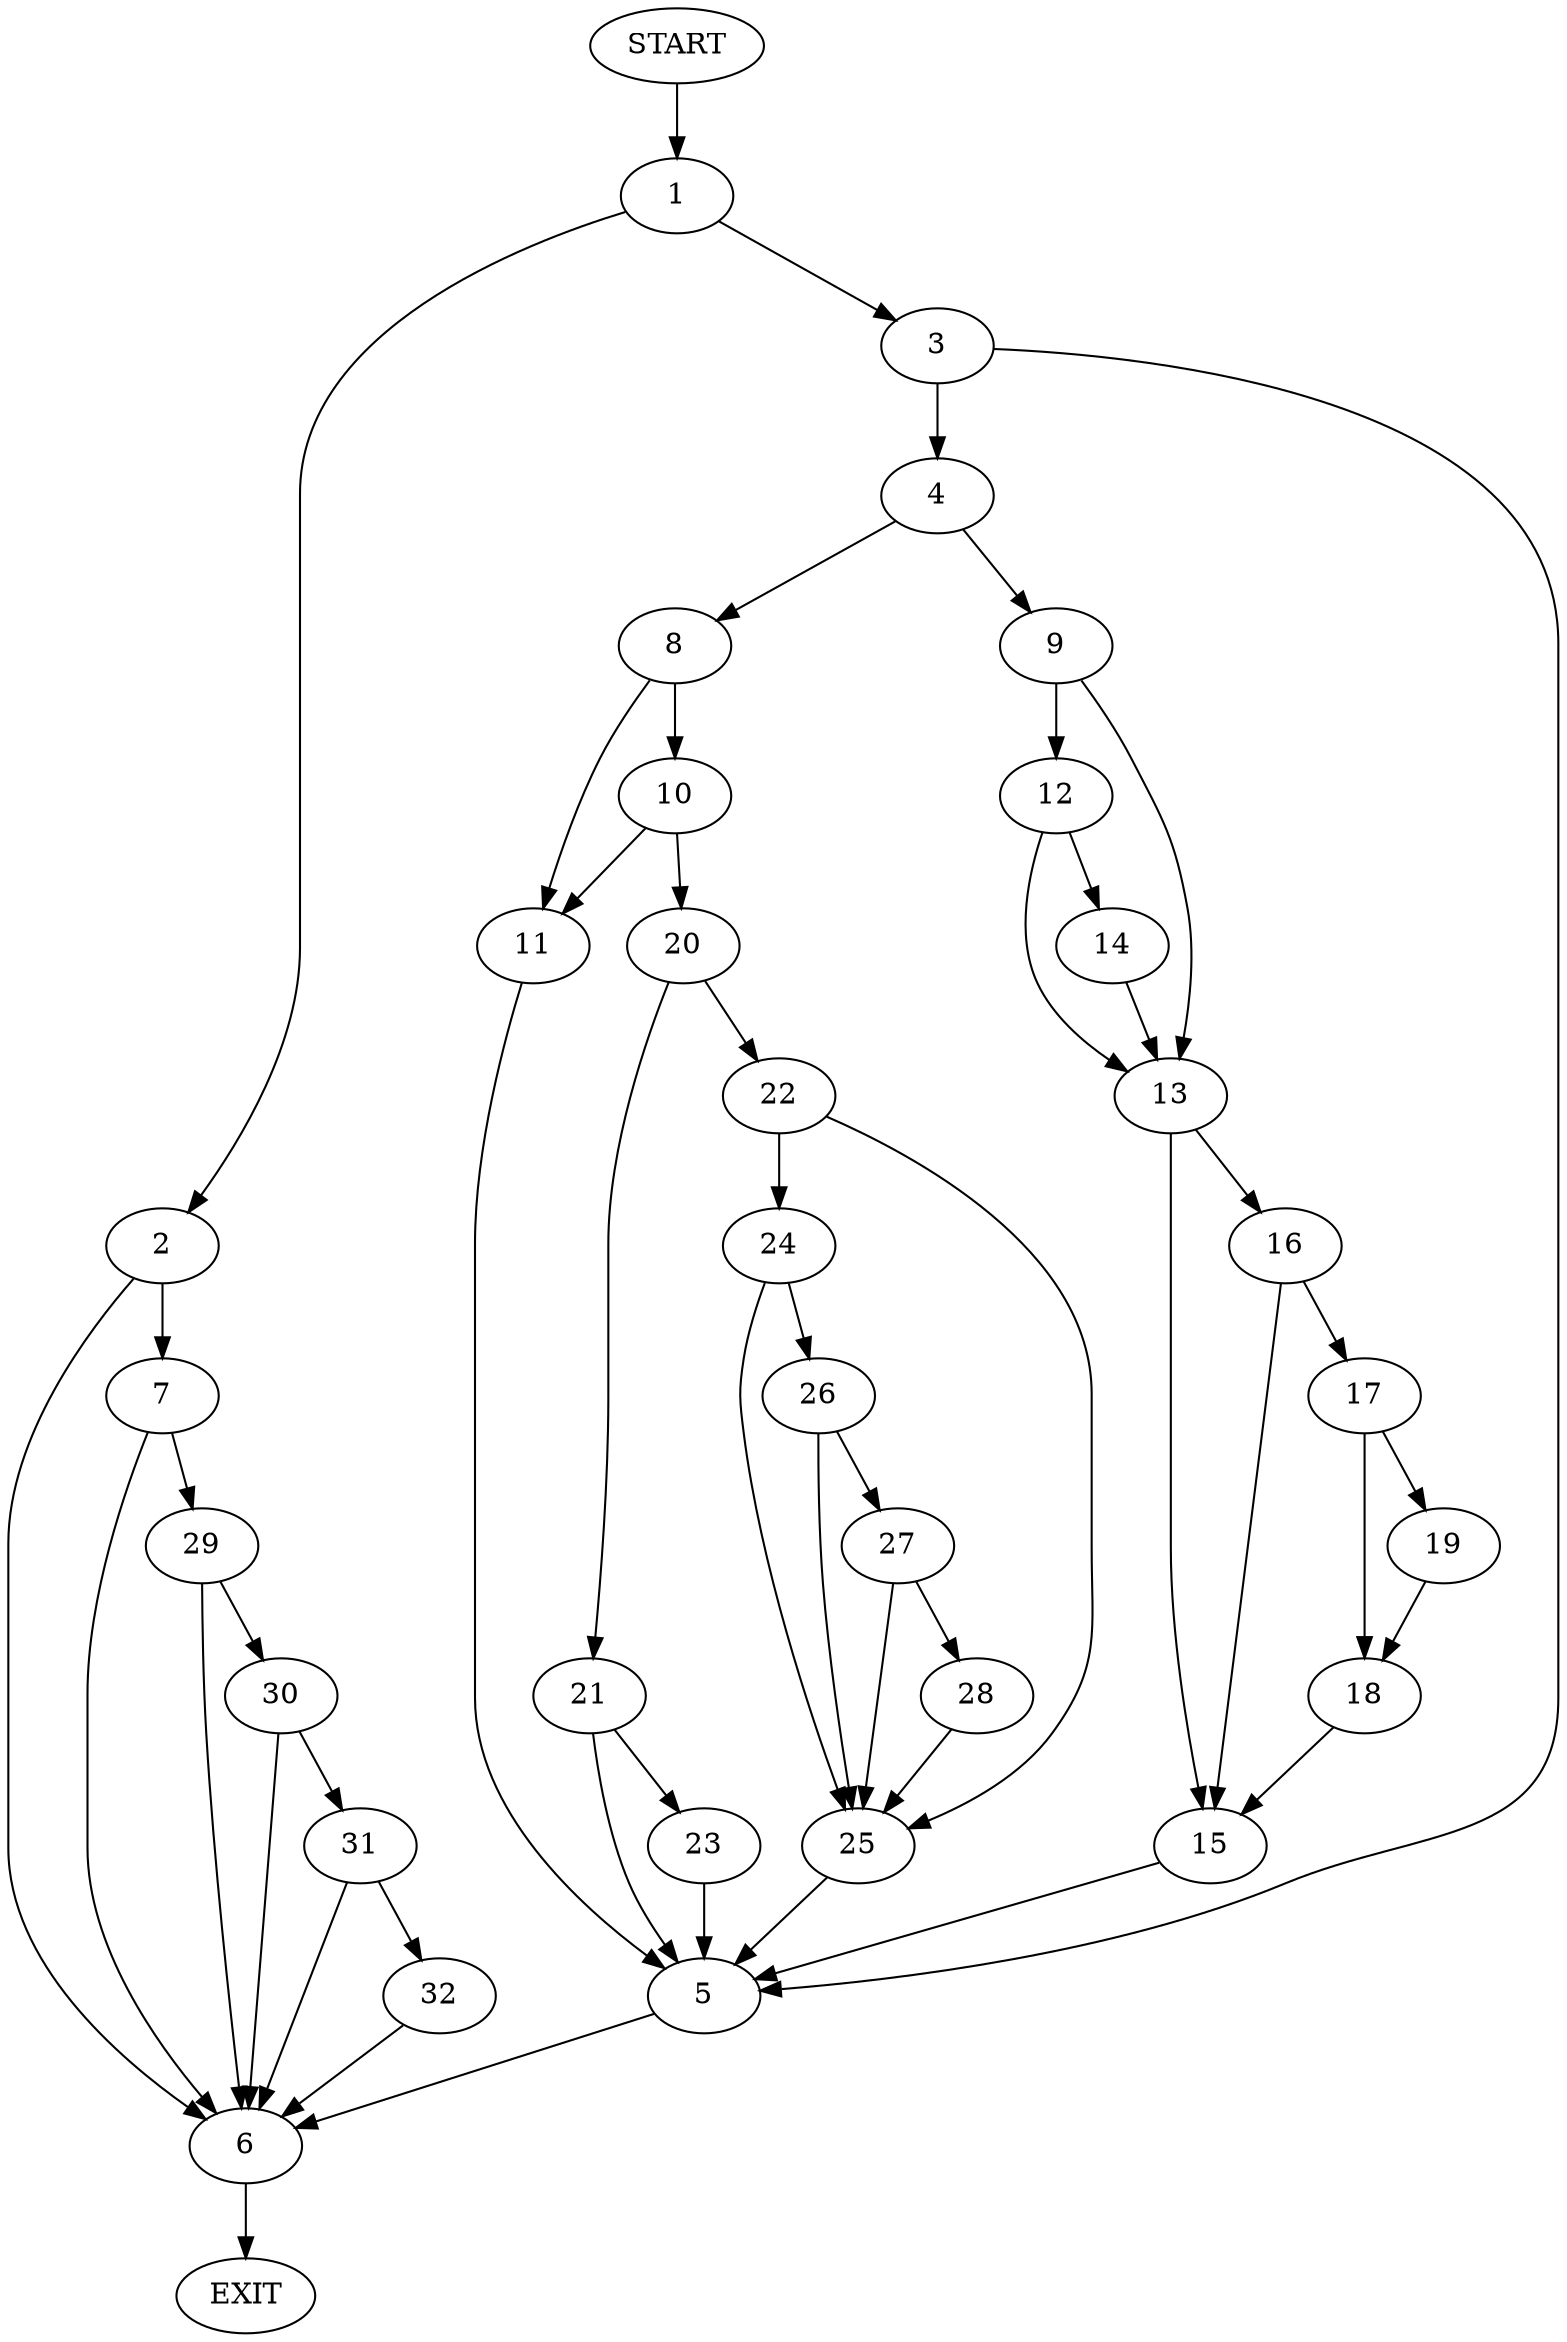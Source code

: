 digraph {
0 [label="START"]
33 [label="EXIT"]
0 -> 1
1 -> 2
1 -> 3
3 -> 4
3 -> 5
2 -> 6
2 -> 7
4 -> 8
4 -> 9
5 -> 6
8 -> 10
8 -> 11
9 -> 12
9 -> 13
12 -> 14
12 -> 13
13 -> 15
13 -> 16
14 -> 13
16 -> 17
16 -> 15
15 -> 5
17 -> 18
17 -> 19
19 -> 18
18 -> 15
10 -> 20
10 -> 11
11 -> 5
20 -> 21
20 -> 22
21 -> 23
21 -> 5
22 -> 24
22 -> 25
24 -> 25
24 -> 26
25 -> 5
26 -> 25
26 -> 27
27 -> 28
27 -> 25
28 -> 25
23 -> 5
6 -> 33
7 -> 29
7 -> 6
29 -> 30
29 -> 6
30 -> 31
30 -> 6
31 -> 32
31 -> 6
32 -> 6
}
